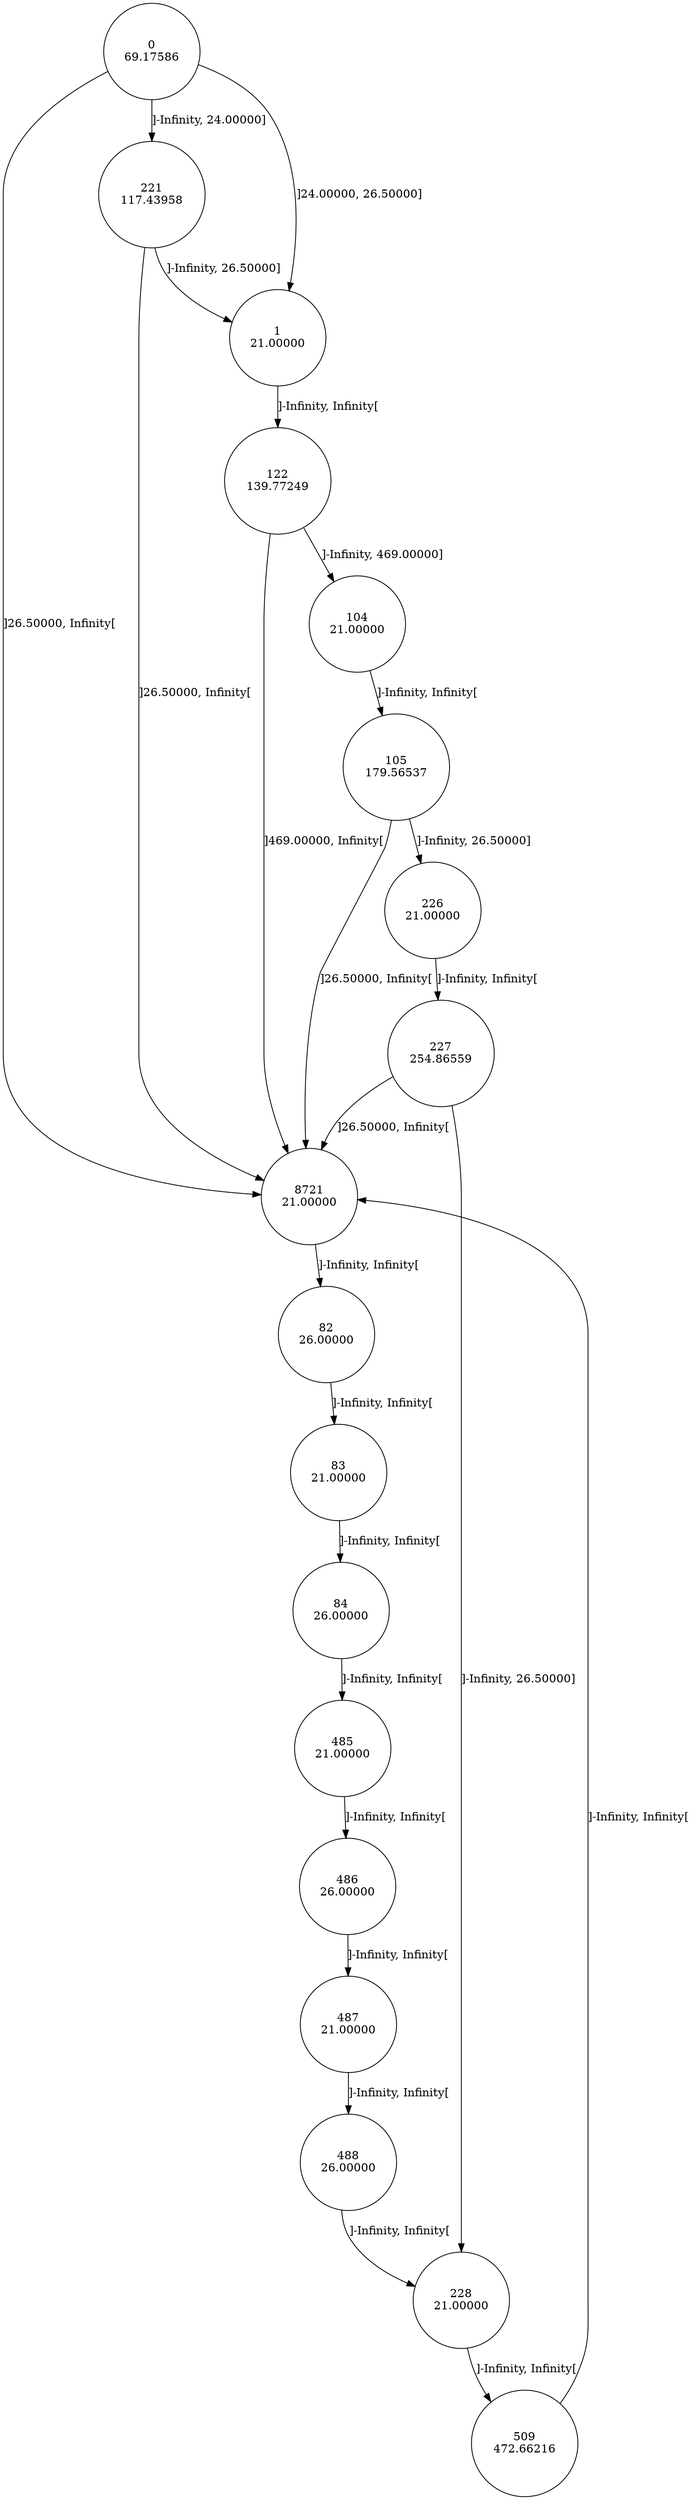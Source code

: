 digraph DFA {
0 [shape=circle, label="0\n69.17586"];
	0 -> 221 [label="]-Infinity, 24.00000]"];
	0 -> 1 [label="]24.00000, 26.50000]"];
	0 -> 8721 [label="]26.50000, Infinity["];
8721 [shape=circle, label="8721\n21.00000"];
	8721 -> 82 [label="]-Infinity, Infinity["];
82 [shape=circle, label="82\n26.00000"];
	82 -> 83 [label="]-Infinity, Infinity["];
83 [shape=circle, label="83\n21.00000"];
	83 -> 84 [label="]-Infinity, Infinity["];
84 [shape=circle, label="84\n26.00000"];
	84 -> 485 [label="]-Infinity, Infinity["];
485 [shape=circle, label="485\n21.00000"];
	485 -> 486 [label="]-Infinity, Infinity["];
486 [shape=circle, label="486\n26.00000"];
	486 -> 487 [label="]-Infinity, Infinity["];
487 [shape=circle, label="487\n21.00000"];
	487 -> 488 [label="]-Infinity, Infinity["];
488 [shape=circle, label="488\n26.00000"];
	488 -> 228 [label="]-Infinity, Infinity["];
228 [shape=circle, label="228\n21.00000"];
	228 -> 509 [label="]-Infinity, Infinity["];
509 [shape=circle, label="509\n472.66216"];
	509 -> 8721 [label="]-Infinity, Infinity["];
1 [shape=circle, label="1\n21.00000"];
	1 -> 122 [label="]-Infinity, Infinity["];
122 [shape=circle, label="122\n139.77249"];
	122 -> 104 [label="]-Infinity, 469.00000]"];
	122 -> 8721 [label="]469.00000, Infinity["];
104 [shape=circle, label="104\n21.00000"];
	104 -> 105 [label="]-Infinity, Infinity["];
105 [shape=circle, label="105\n179.56537"];
	105 -> 226 [label="]-Infinity, 26.50000]"];
	105 -> 8721 [label="]26.50000, Infinity["];
226 [shape=circle, label="226\n21.00000"];
	226 -> 227 [label="]-Infinity, Infinity["];
227 [shape=circle, label="227\n254.86559"];
	227 -> 228 [label="]-Infinity, 26.50000]"];
	227 -> 8721 [label="]26.50000, Infinity["];
221 [shape=circle, label="221\n117.43958"];
	221 -> 1 [label="]-Infinity, 26.50000]"];
	221 -> 8721 [label="]26.50000, Infinity["];
}